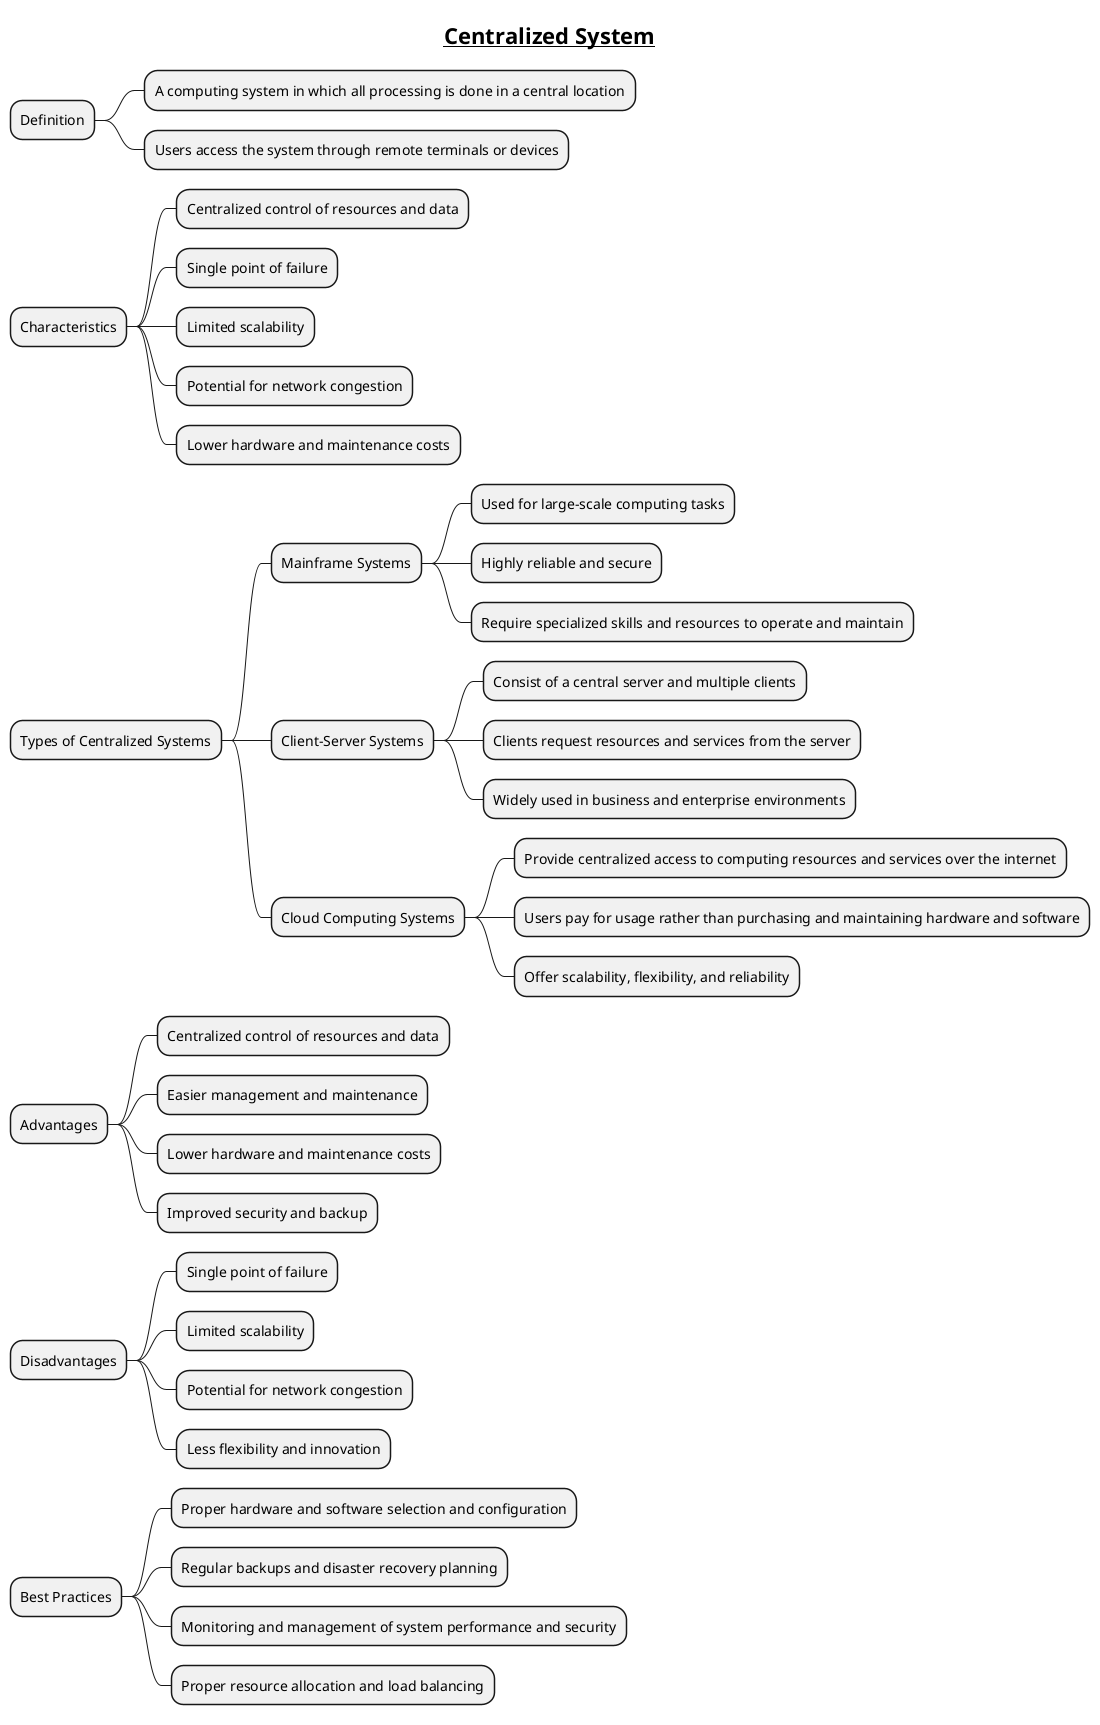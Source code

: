 
@startmindmap
title =__Centralized System__

* Definition
** A computing system in which all processing is done in a central location
** Users access the system through remote terminals or devices

* Characteristics
** Centralized control of resources and data
** Single point of failure
** Limited scalability
** Potential for network congestion
** Lower hardware and maintenance costs

* Types of Centralized Systems
** Mainframe Systems
*** Used for large-scale computing tasks
*** Highly reliable and secure
*** Require specialized skills and resources to operate and maintain
** Client-Server Systems
*** Consist of a central server and multiple clients
*** Clients request resources and services from the server
*** Widely used in business and enterprise environments
** Cloud Computing Systems
*** Provide centralized access to computing resources and services over the internet
*** Users pay for usage rather than purchasing and maintaining hardware and software
*** Offer scalability, flexibility, and reliability

* Advantages
** Centralized control of resources and data
** Easier management and maintenance
** Lower hardware and maintenance costs
** Improved security and backup

* Disadvantages
** Single point of failure
** Limited scalability
** Potential for network congestion
** Less flexibility and innovation

* Best Practices
** Proper hardware and software selection and configuration
** Regular backups and disaster recovery planning
** Monitoring and management of system performance and security
** Proper resource allocation and load balancing
@endmindmap